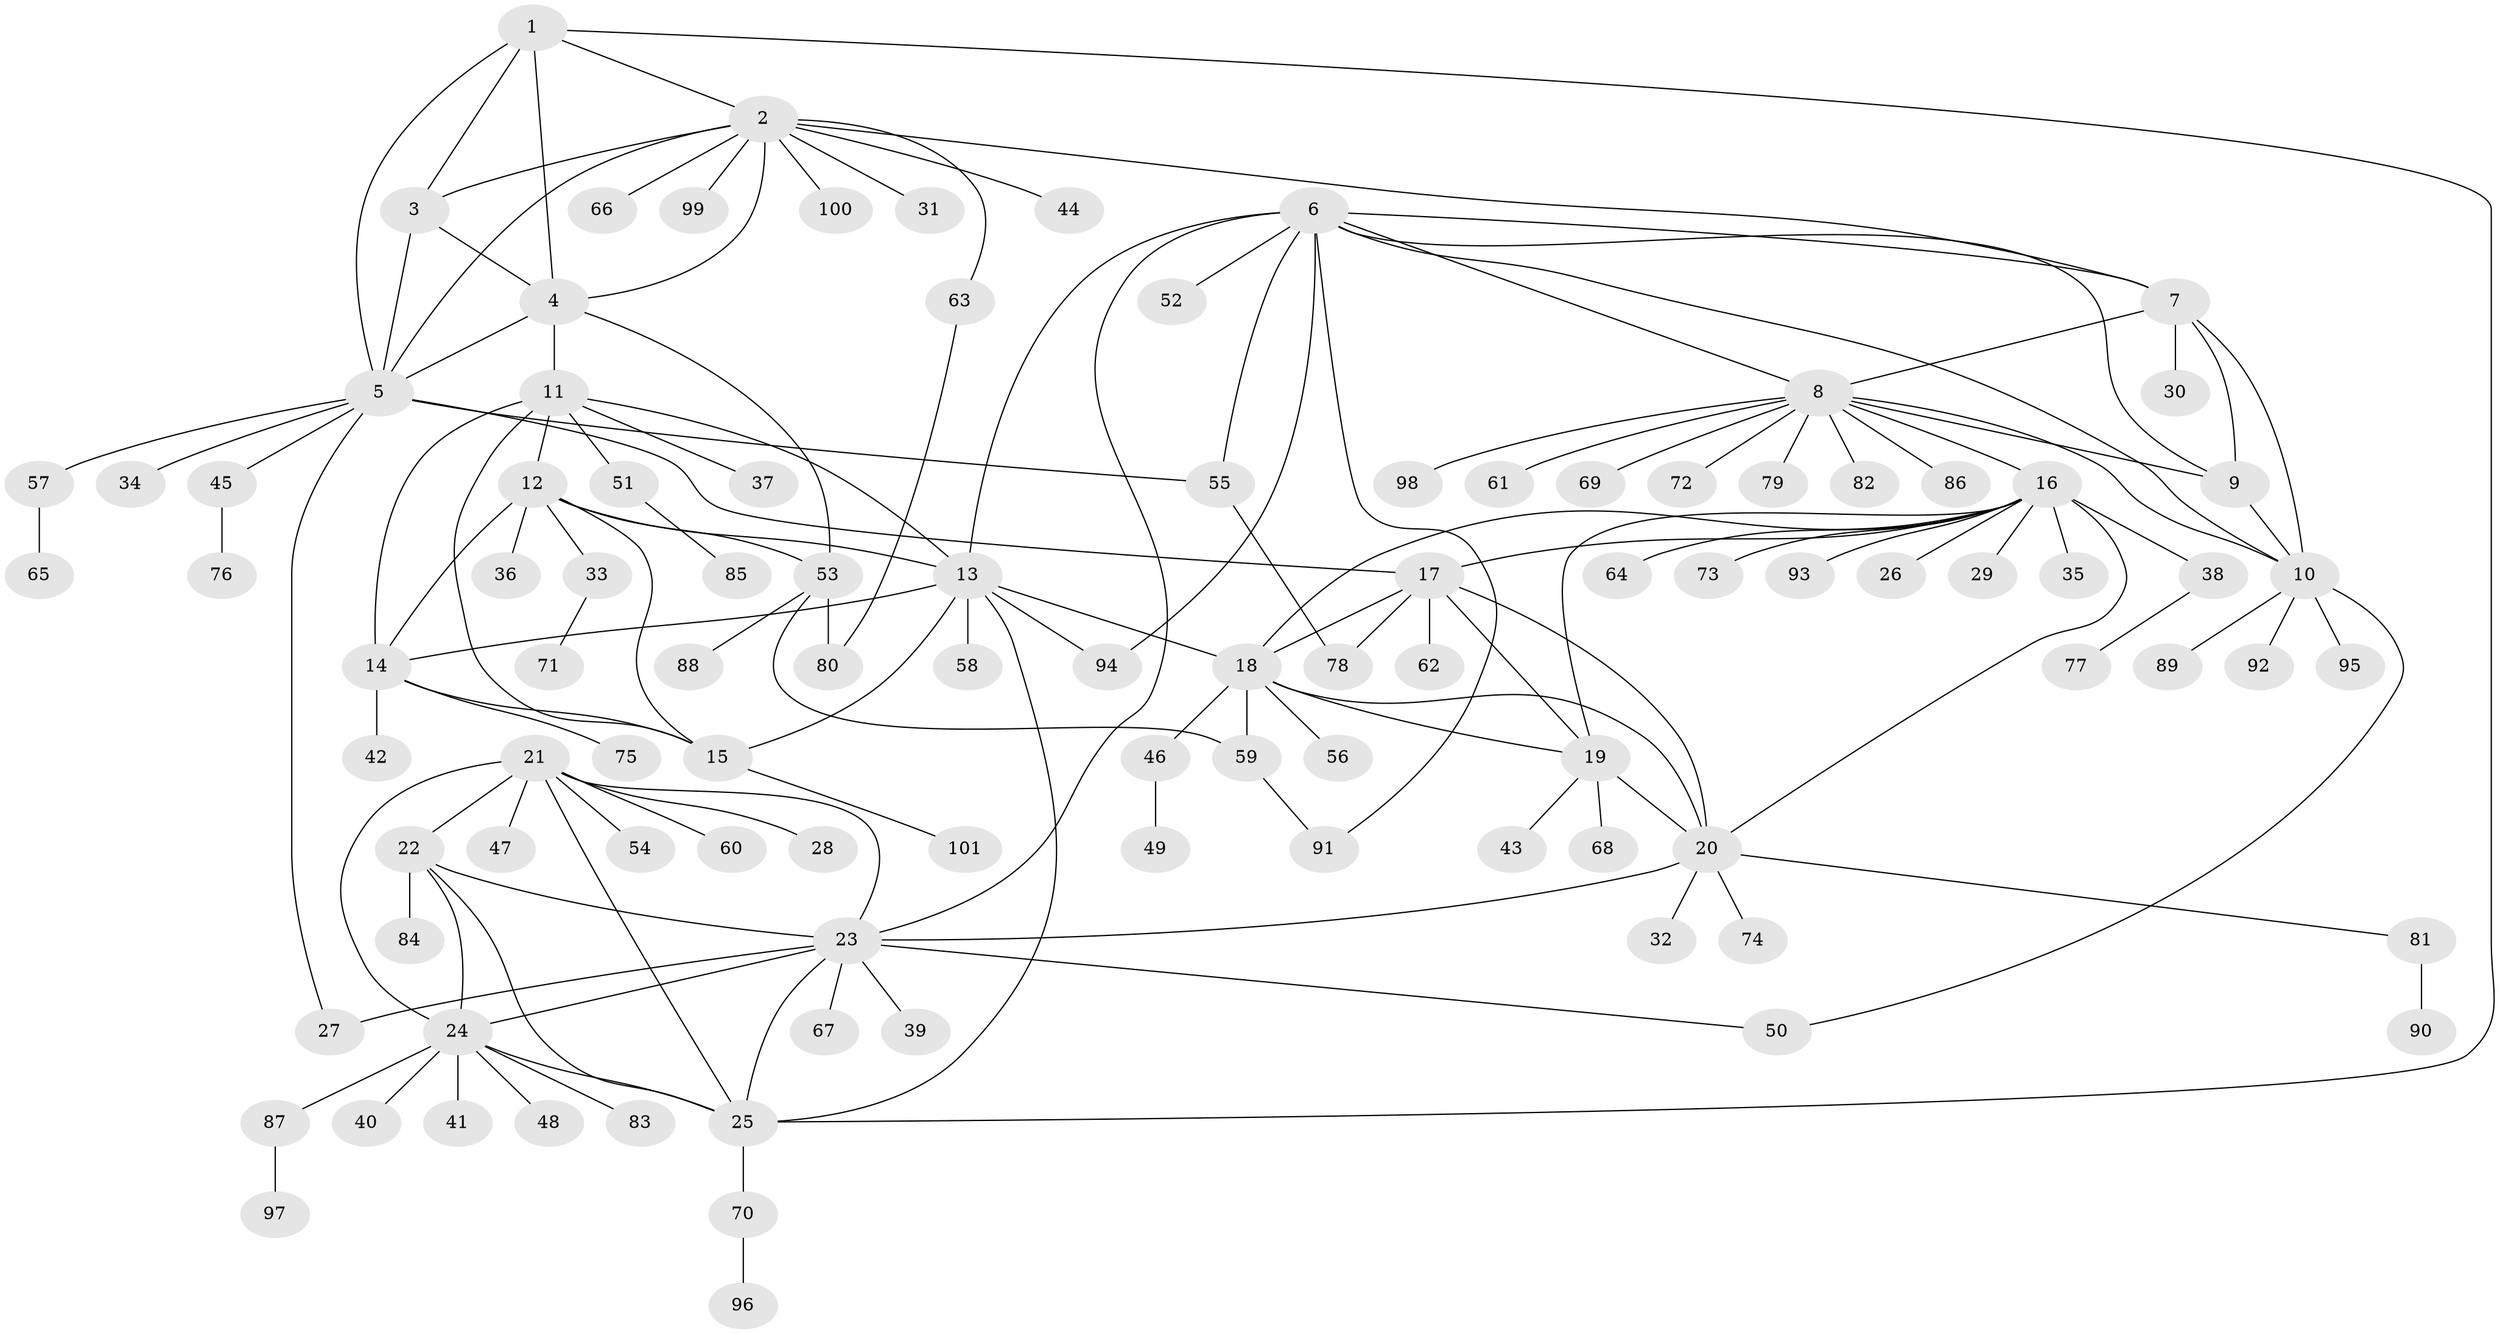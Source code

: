 // coarse degree distribution, {3: 0.05194805194805195, 9: 0.025974025974025976, 10: 0.012987012987012988, 7: 0.025974025974025976, 4: 0.025974025974025976, 14: 0.012987012987012988, 5: 0.012987012987012988, 6: 0.05194805194805195, 15: 0.012987012987012988, 8: 0.012987012987012988, 11: 0.012987012987012988, 1: 0.6623376623376623, 2: 0.07792207792207792}
// Generated by graph-tools (version 1.1) at 2025/42/03/06/25 10:42:07]
// undirected, 101 vertices, 145 edges
graph export_dot {
graph [start="1"]
  node [color=gray90,style=filled];
  1;
  2;
  3;
  4;
  5;
  6;
  7;
  8;
  9;
  10;
  11;
  12;
  13;
  14;
  15;
  16;
  17;
  18;
  19;
  20;
  21;
  22;
  23;
  24;
  25;
  26;
  27;
  28;
  29;
  30;
  31;
  32;
  33;
  34;
  35;
  36;
  37;
  38;
  39;
  40;
  41;
  42;
  43;
  44;
  45;
  46;
  47;
  48;
  49;
  50;
  51;
  52;
  53;
  54;
  55;
  56;
  57;
  58;
  59;
  60;
  61;
  62;
  63;
  64;
  65;
  66;
  67;
  68;
  69;
  70;
  71;
  72;
  73;
  74;
  75;
  76;
  77;
  78;
  79;
  80;
  81;
  82;
  83;
  84;
  85;
  86;
  87;
  88;
  89;
  90;
  91;
  92;
  93;
  94;
  95;
  96;
  97;
  98;
  99;
  100;
  101;
  1 -- 2;
  1 -- 3;
  1 -- 4;
  1 -- 5;
  1 -- 25;
  2 -- 3;
  2 -- 4;
  2 -- 5;
  2 -- 7;
  2 -- 31;
  2 -- 44;
  2 -- 63;
  2 -- 66;
  2 -- 99;
  2 -- 100;
  3 -- 4;
  3 -- 5;
  4 -- 5;
  4 -- 11;
  4 -- 53;
  5 -- 17;
  5 -- 27;
  5 -- 34;
  5 -- 45;
  5 -- 55;
  5 -- 57;
  6 -- 7;
  6 -- 8;
  6 -- 9;
  6 -- 10;
  6 -- 13;
  6 -- 23;
  6 -- 52;
  6 -- 55;
  6 -- 91;
  6 -- 94;
  7 -- 8;
  7 -- 9;
  7 -- 10;
  7 -- 30;
  8 -- 9;
  8 -- 10;
  8 -- 16;
  8 -- 61;
  8 -- 69;
  8 -- 72;
  8 -- 79;
  8 -- 82;
  8 -- 86;
  8 -- 98;
  9 -- 10;
  10 -- 50;
  10 -- 89;
  10 -- 92;
  10 -- 95;
  11 -- 12;
  11 -- 13;
  11 -- 14;
  11 -- 15;
  11 -- 37;
  11 -- 51;
  12 -- 13;
  12 -- 14;
  12 -- 15;
  12 -- 33;
  12 -- 36;
  12 -- 53;
  13 -- 14;
  13 -- 15;
  13 -- 18;
  13 -- 25;
  13 -- 58;
  13 -- 94;
  14 -- 15;
  14 -- 42;
  14 -- 75;
  15 -- 101;
  16 -- 17;
  16 -- 18;
  16 -- 19;
  16 -- 20;
  16 -- 26;
  16 -- 29;
  16 -- 35;
  16 -- 38;
  16 -- 64;
  16 -- 73;
  16 -- 93;
  17 -- 18;
  17 -- 19;
  17 -- 20;
  17 -- 62;
  17 -- 78;
  18 -- 19;
  18 -- 20;
  18 -- 46;
  18 -- 56;
  18 -- 59;
  19 -- 20;
  19 -- 43;
  19 -- 68;
  20 -- 23;
  20 -- 32;
  20 -- 74;
  20 -- 81;
  21 -- 22;
  21 -- 23;
  21 -- 24;
  21 -- 25;
  21 -- 28;
  21 -- 47;
  21 -- 54;
  21 -- 60;
  22 -- 23;
  22 -- 24;
  22 -- 25;
  22 -- 84;
  23 -- 24;
  23 -- 25;
  23 -- 27;
  23 -- 39;
  23 -- 50;
  23 -- 67;
  24 -- 25;
  24 -- 40;
  24 -- 41;
  24 -- 48;
  24 -- 83;
  24 -- 87;
  25 -- 70;
  33 -- 71;
  38 -- 77;
  45 -- 76;
  46 -- 49;
  51 -- 85;
  53 -- 59;
  53 -- 80;
  53 -- 88;
  55 -- 78;
  57 -- 65;
  59 -- 91;
  63 -- 80;
  70 -- 96;
  81 -- 90;
  87 -- 97;
}
